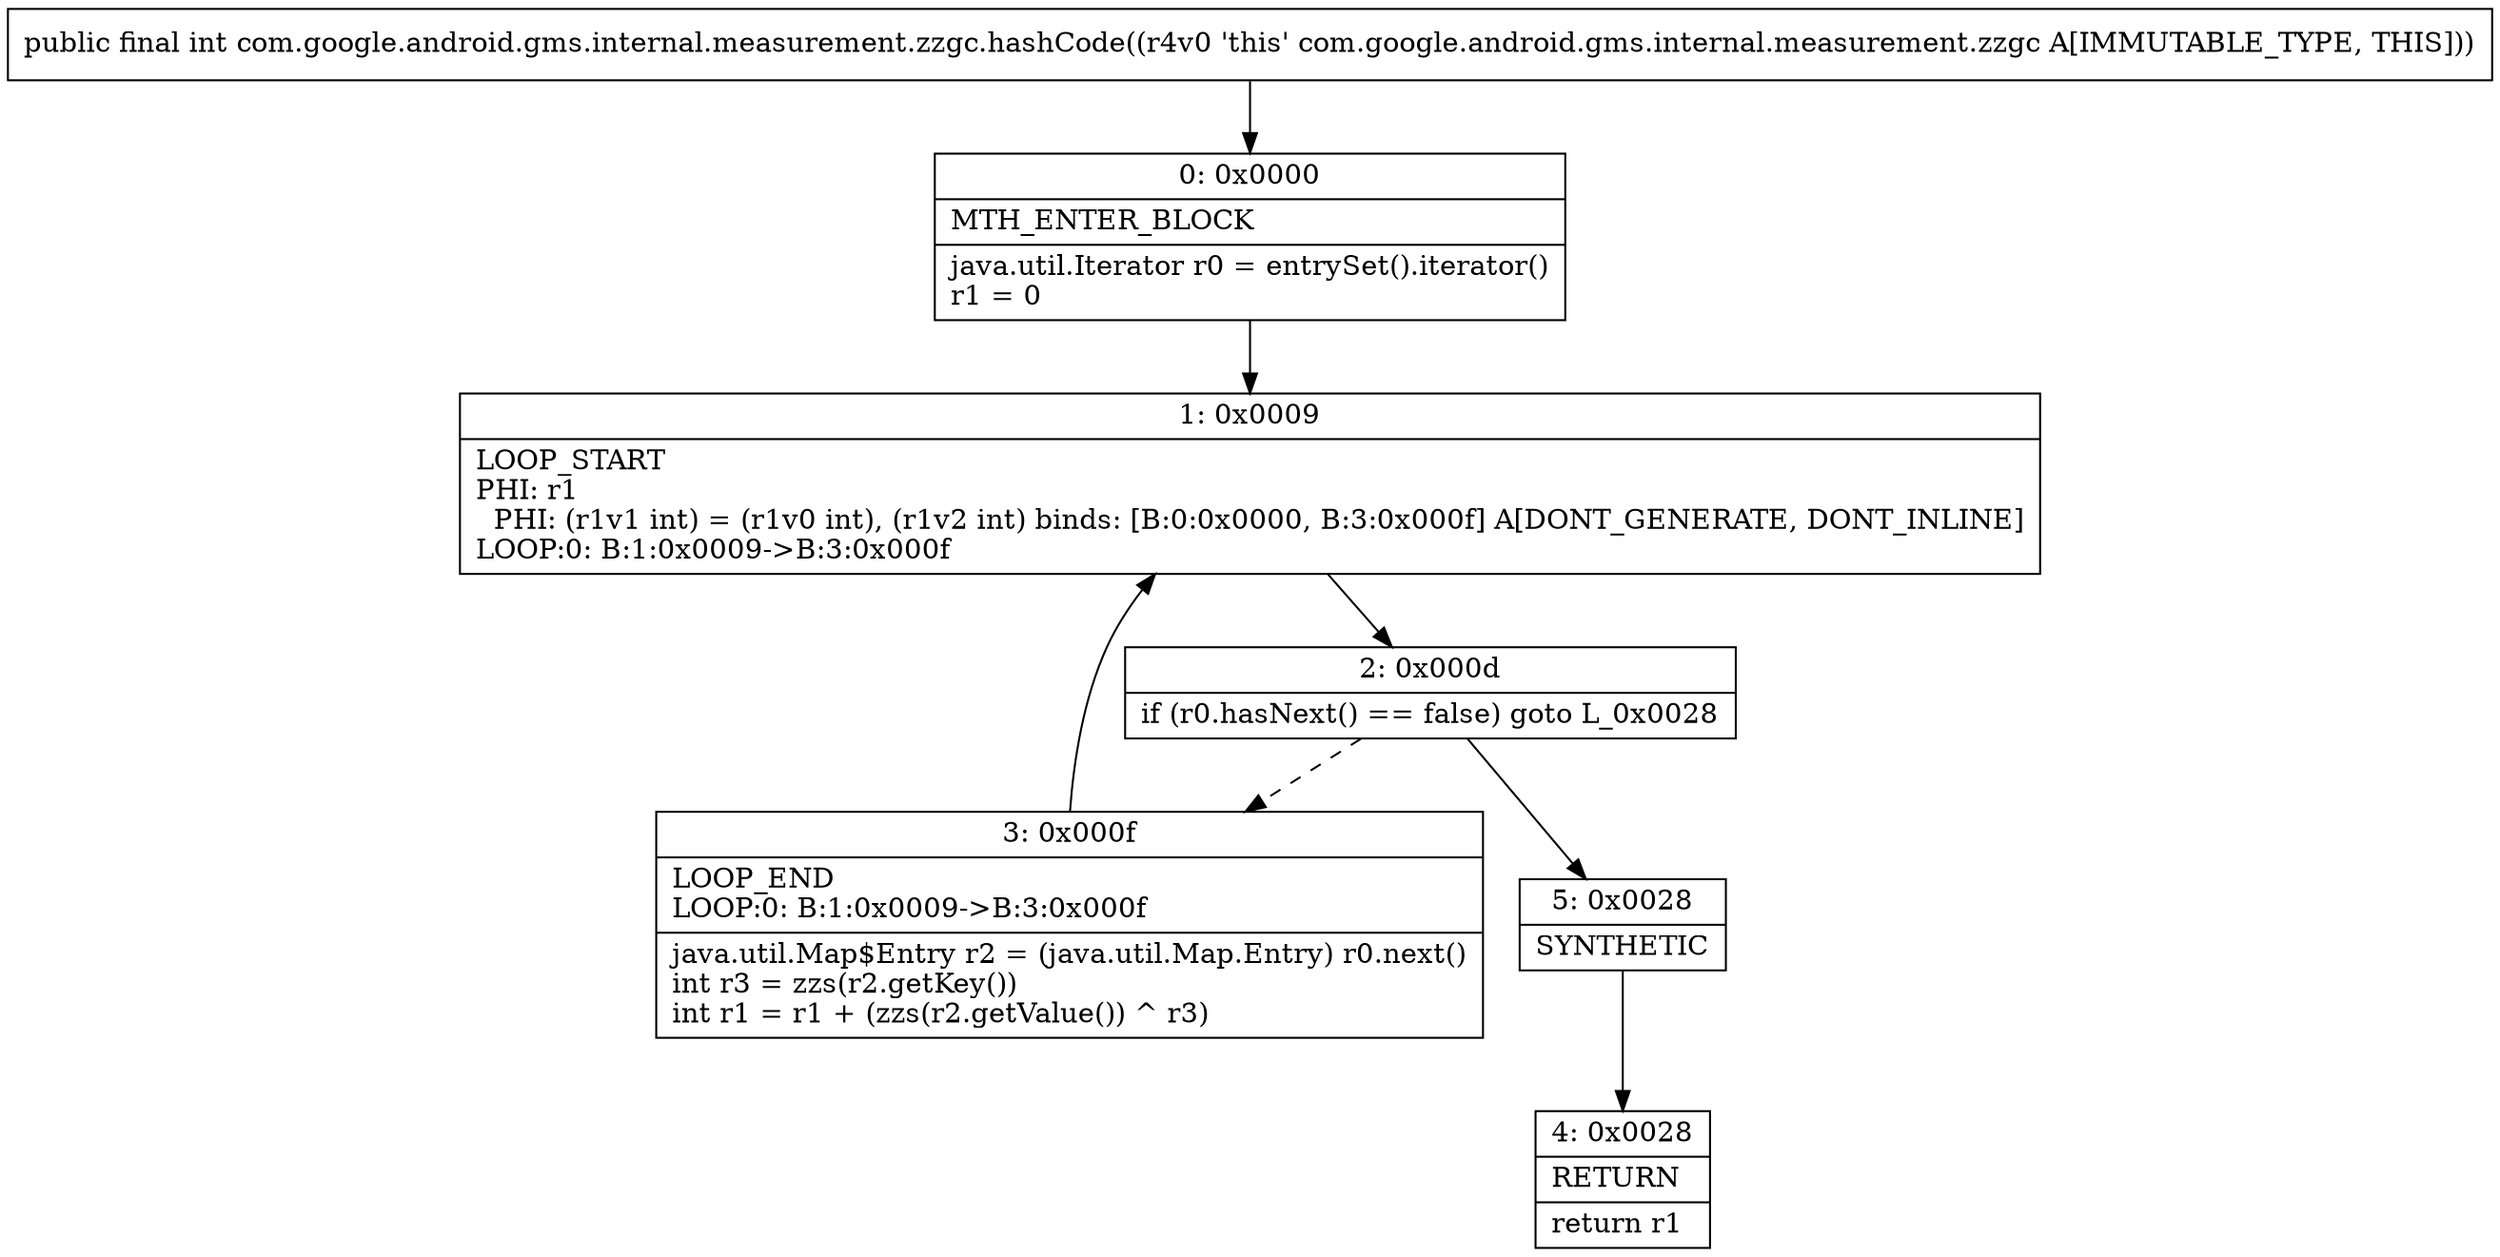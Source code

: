 digraph "CFG forcom.google.android.gms.internal.measurement.zzgc.hashCode()I" {
Node_0 [shape=record,label="{0\:\ 0x0000|MTH_ENTER_BLOCK\l|java.util.Iterator r0 = entrySet().iterator()\lr1 = 0\l}"];
Node_1 [shape=record,label="{1\:\ 0x0009|LOOP_START\lPHI: r1 \l  PHI: (r1v1 int) = (r1v0 int), (r1v2 int) binds: [B:0:0x0000, B:3:0x000f] A[DONT_GENERATE, DONT_INLINE]\lLOOP:0: B:1:0x0009\-\>B:3:0x000f\l}"];
Node_2 [shape=record,label="{2\:\ 0x000d|if (r0.hasNext() == false) goto L_0x0028\l}"];
Node_3 [shape=record,label="{3\:\ 0x000f|LOOP_END\lLOOP:0: B:1:0x0009\-\>B:3:0x000f\l|java.util.Map$Entry r2 = (java.util.Map.Entry) r0.next()\lint r3 = zzs(r2.getKey())\lint r1 = r1 + (zzs(r2.getValue()) ^ r3)\l}"];
Node_4 [shape=record,label="{4\:\ 0x0028|RETURN\l|return r1\l}"];
Node_5 [shape=record,label="{5\:\ 0x0028|SYNTHETIC\l}"];
MethodNode[shape=record,label="{public final int com.google.android.gms.internal.measurement.zzgc.hashCode((r4v0 'this' com.google.android.gms.internal.measurement.zzgc A[IMMUTABLE_TYPE, THIS])) }"];
MethodNode -> Node_0;
Node_0 -> Node_1;
Node_1 -> Node_2;
Node_2 -> Node_3[style=dashed];
Node_2 -> Node_5;
Node_3 -> Node_1;
Node_5 -> Node_4;
}

